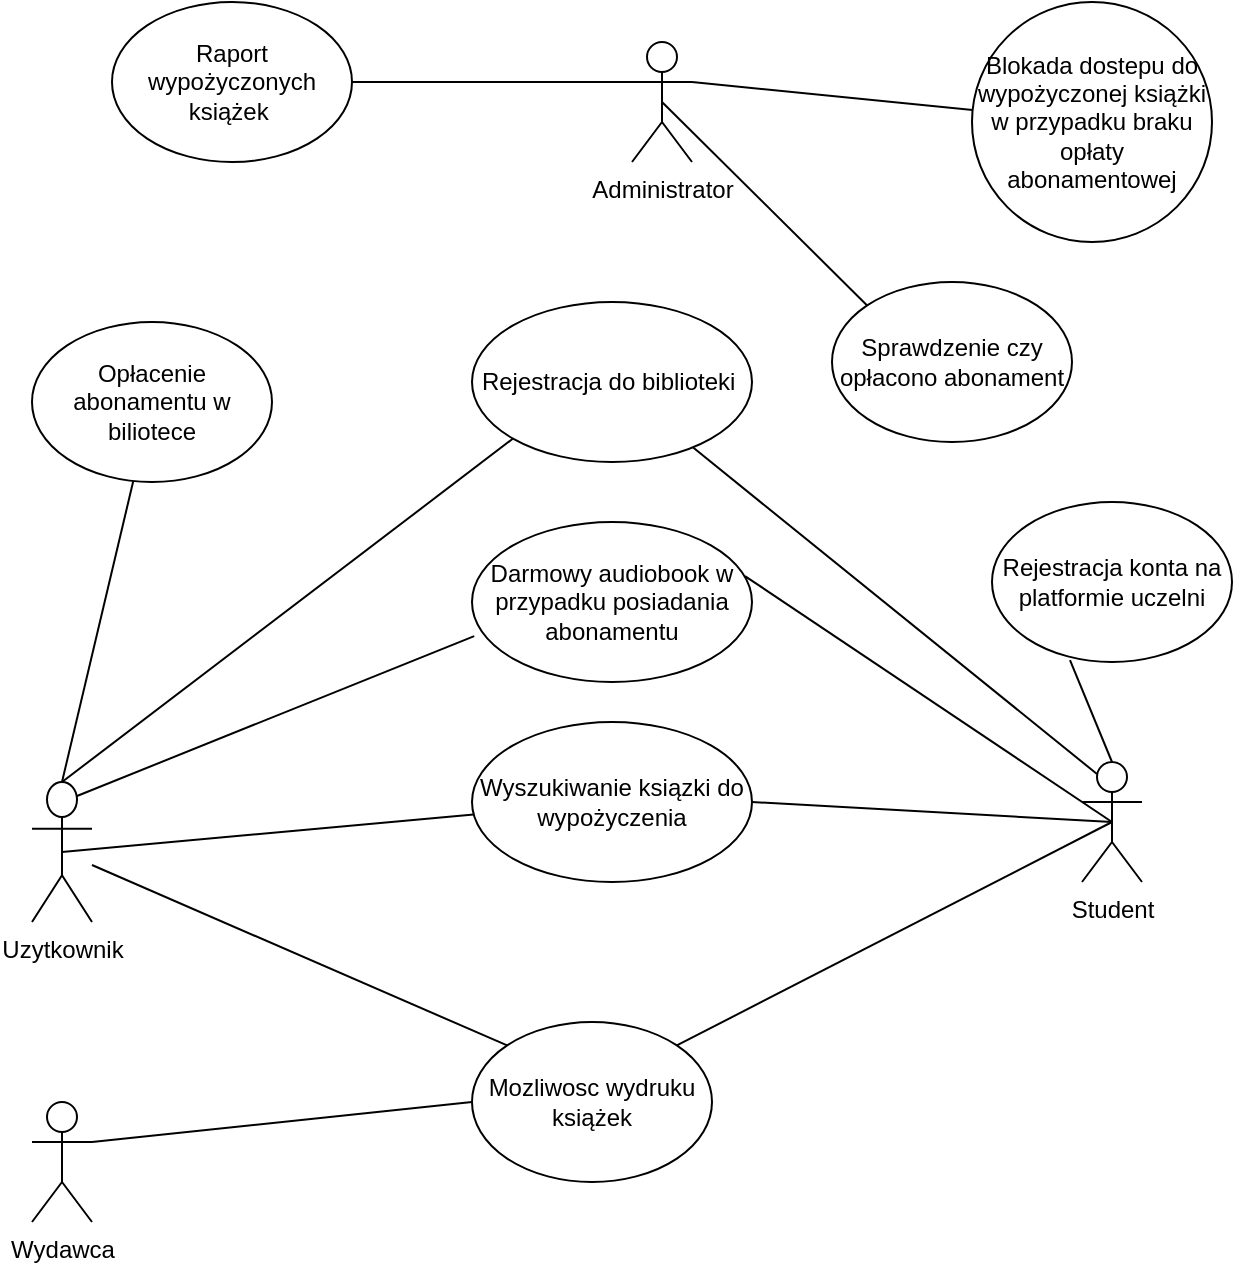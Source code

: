 <mxfile type="github" version="12.4.8">
  <diagram id="JpY-o0PITdAoKF5fVC9k" name="Page-1">
    <mxGraphModel grid="1" shadow="0" math="0" pageHeight="1169" pageWidth="827" pageScale="1" page="1" fold="1" arrows="1" connect="1" tooltips="1" guides="1" gridSize="10" dy="792" dx="1422">
      <root>
        <mxCell id="0"/>
        <mxCell id="1" parent="0"/>
        <mxCell id="p5PJqFb7InPjV_F6De8t-1" value="Uzytkownik" parent="1" vertex="1" style="shape=umlActor;verticalLabelPosition=bottom;labelBackgroundColor=#ffffff;verticalAlign=top;html=1;outlineConnect=0;">
          <mxGeometry as="geometry" height="70" width="30" y="400" x="140"/>
        </mxCell>
        <mxCell id="p5PJqFb7InPjV_F6De8t-5" value="Administrator" parent="1" vertex="1" style="shape=umlActor;verticalLabelPosition=bottom;labelBackgroundColor=#ffffff;verticalAlign=top;html=1;outlineConnect=0;">
          <mxGeometry as="geometry" height="60" width="30" y="30" x="440"/>
        </mxCell>
        <mxCell id="p5PJqFb7InPjV_F6De8t-6" value="Rejestracja do biblioteki&amp;nbsp;" parent="1" vertex="1" style="ellipse;whiteSpace=wrap;html=1;">
          <mxGeometry as="geometry" height="80" width="140" y="160" x="360"/>
        </mxCell>
        <mxCell id="p5PJqFb7InPjV_F6De8t-7" value="Opłacenie abonamentu w biliotece" parent="1" vertex="1" style="ellipse;whiteSpace=wrap;html=1;">
          <mxGeometry as="geometry" height="80" width="120" y="170" x="140"/>
        </mxCell>
        <mxCell id="p5PJqFb7InPjV_F6De8t-8" value="Sprawdzenie czy opłacono abonament" parent="1" vertex="1" style="ellipse;whiteSpace=wrap;html=1;">
          <mxGeometry as="geometry" height="80" width="120" y="150" x="540"/>
        </mxCell>
        <mxCell id="p5PJqFb7InPjV_F6De8t-16" value="Blokada dostepu do wypożyczonej książki w przypadku braku opłaty abonamentowej" parent="1" vertex="1" style="ellipse;whiteSpace=wrap;html=1;">
          <mxGeometry as="geometry" height="120" width="120" y="10" x="610"/>
        </mxCell>
        <mxCell id="p5PJqFb7InPjV_F6De8t-25" value="Student" parent="1" vertex="1" style="shape=umlActor;verticalLabelPosition=bottom;labelBackgroundColor=#ffffff;verticalAlign=top;html=1;outlineConnect=0;">
          <mxGeometry as="geometry" height="60" width="30" y="390" x="665"/>
        </mxCell>
        <mxCell id="p5PJqFb7InPjV_F6De8t-28" value="Wyszukiwanie ksiązki do wypożyczenia" parent="1" vertex="1" style="ellipse;whiteSpace=wrap;html=1;">
          <mxGeometry as="geometry" height="80" width="140" y="370" x="360"/>
        </mxCell>
        <mxCell id="p5PJqFb7InPjV_F6De8t-30" value="Darmowy audiobook w przypadku posiadania abonamentu" parent="1" vertex="1" style="ellipse;whiteSpace=wrap;html=1;">
          <mxGeometry as="geometry" height="80" width="140" y="270" x="360"/>
        </mxCell>
        <mxCell id="p5PJqFb7InPjV_F6De8t-34" value="Mozliwosc wydruku książek" parent="1" vertex="1" style="ellipse;whiteSpace=wrap;html=1;">
          <mxGeometry as="geometry" height="80" width="120" y="520" x="360"/>
        </mxCell>
        <mxCell id="p5PJqFb7InPjV_F6De8t-39" value="Wydawca" parent="1" vertex="1" style="shape=umlActor;verticalLabelPosition=bottom;labelBackgroundColor=#ffffff;verticalAlign=top;html=1;outlineConnect=0;">
          <mxGeometry as="geometry" height="60" width="30" y="560" x="140"/>
        </mxCell>
        <mxCell id="p5PJqFb7InPjV_F6De8t-42" value="Rejestracja konta na platformie uczelni" parent="1" vertex="1" style="ellipse;whiteSpace=wrap;html=1;">
          <mxGeometry as="geometry" height="80" width="120" y="260" x="620"/>
        </mxCell>
        <mxCell id="p5PJqFb7InPjV_F6De8t-45" value="Raport wypożyczonych książek&amp;nbsp;" parent="1" vertex="1" style="ellipse;whiteSpace=wrap;html=1;">
          <mxGeometry as="geometry" height="80" width="120" y="10" x="180"/>
        </mxCell>
        <mxCell id="p5PJqFb7InPjV_F6De8t-50" value="" parent="1" style="endArrow=none;html=1;exitX=1;exitY=0.5;exitDx=0;exitDy=0;entryX=0;entryY=0.333;entryDx=0;entryDy=0;entryPerimeter=0;" edge="1" target="p5PJqFb7InPjV_F6De8t-5" source="p5PJqFb7InPjV_F6De8t-45">
          <mxGeometry as="geometry" height="50" width="50" relative="1">
            <mxPoint as="sourcePoint" y="50" x="320"/>
            <mxPoint as="targetPoint" x="370"/>
          </mxGeometry>
        </mxCell>
        <mxCell id="p5PJqFb7InPjV_F6De8t-51" value="" parent="1" style="endArrow=none;html=1;exitX=0.5;exitY=0.5;exitDx=0;exitDy=0;exitPerimeter=0;entryX=0;entryY=0;entryDx=0;entryDy=0;" edge="1" target="p5PJqFb7InPjV_F6De8t-8" source="p5PJqFb7InPjV_F6De8t-5">
          <mxGeometry as="geometry" height="50" width="50" relative="1">
            <mxPoint as="sourcePoint" y="60" x="510"/>
            <mxPoint as="targetPoint" y="10" x="560"/>
          </mxGeometry>
        </mxCell>
        <mxCell id="p5PJqFb7InPjV_F6De8t-55" value="" parent="1" style="endArrow=none;html=1;exitX=0.5;exitY=0;exitDx=0;exitDy=0;exitPerimeter=0;" edge="1" target="p5PJqFb7InPjV_F6De8t-7" source="p5PJqFb7InPjV_F6De8t-1">
          <mxGeometry as="geometry" height="50" width="50" relative="1">
            <mxPoint as="sourcePoint" y="440" x="190"/>
            <mxPoint as="targetPoint" y="390" x="240"/>
          </mxGeometry>
        </mxCell>
        <mxCell id="p5PJqFb7InPjV_F6De8t-56" value="" parent="1" style="endArrow=none;html=1;entryX=0.325;entryY=0.988;entryDx=0;entryDy=0;entryPerimeter=0;exitX=0.5;exitY=0;exitDx=0;exitDy=0;exitPerimeter=0;" edge="1" target="p5PJqFb7InPjV_F6De8t-42" source="p5PJqFb7InPjV_F6De8t-25">
          <mxGeometry as="geometry" height="50" width="50" relative="1">
            <mxPoint as="sourcePoint" y="400" x="590"/>
            <mxPoint as="targetPoint" y="350" x="640"/>
          </mxGeometry>
        </mxCell>
        <mxCell id="p5PJqFb7InPjV_F6De8t-57" value="" parent="1" style="endArrow=none;html=1;entryX=0;entryY=0;entryDx=0;entryDy=0;" edge="1" target="p5PJqFb7InPjV_F6De8t-34" source="p5PJqFb7InPjV_F6De8t-1">
          <mxGeometry as="geometry" height="50" width="50" relative="1">
            <mxPoint as="sourcePoint" y="460" x="190"/>
            <mxPoint as="targetPoint" y="460" x="280"/>
          </mxGeometry>
        </mxCell>
        <mxCell id="p5PJqFb7InPjV_F6De8t-58" value="" parent="1" style="endArrow=none;html=1;entryX=1;entryY=0.333;entryDx=0;entryDy=0;entryPerimeter=0;" edge="1" target="p5PJqFb7InPjV_F6De8t-5" source="p5PJqFb7InPjV_F6De8t-16">
          <mxGeometry as="geometry" height="50" width="50" relative="1">
            <mxPoint as="sourcePoint" y="290" x="550"/>
            <mxPoint as="targetPoint" y="40" x="500"/>
          </mxGeometry>
        </mxCell>
        <mxCell id="p5PJqFb7InPjV_F6De8t-59" value="" parent="1" style="endArrow=none;html=1;exitX=0.5;exitY=0;exitDx=0;exitDy=0;exitPerimeter=0;entryX=0;entryY=1;entryDx=0;entryDy=0;" edge="1" target="p5PJqFb7InPjV_F6De8t-6" source="p5PJqFb7InPjV_F6De8t-1">
          <mxGeometry as="geometry" height="50" width="50" relative="1">
            <mxPoint as="sourcePoint" y="200" x="760"/>
            <mxPoint as="targetPoint" y="160" x="700"/>
            <Array as="points"/>
          </mxGeometry>
        </mxCell>
        <mxCell id="p5PJqFb7InPjV_F6De8t-60" value="" parent="1" style="endArrow=none;html=1;entryX=0.5;entryY=0.5;entryDx=0;entryDy=0;entryPerimeter=0;exitX=0.975;exitY=0.338;exitDx=0;exitDy=0;exitPerimeter=0;" edge="1" target="p5PJqFb7InPjV_F6De8t-25" source="p5PJqFb7InPjV_F6De8t-30">
          <mxGeometry as="geometry" height="50" width="50" relative="1">
            <mxPoint as="sourcePoint" y="550" x="670"/>
            <mxPoint as="targetPoint" y="500" x="720"/>
          </mxGeometry>
        </mxCell>
        <mxCell id="p5PJqFb7InPjV_F6De8t-61" value="" parent="1" style="endArrow=none;html=1;entryX=1;entryY=0.5;entryDx=0;entryDy=0;exitX=0.5;exitY=0.5;exitDx=0;exitDy=0;exitPerimeter=0;" edge="1" target="p5PJqFb7InPjV_F6De8t-28" source="p5PJqFb7InPjV_F6De8t-25">
          <mxGeometry as="geometry" height="50" width="50" relative="1">
            <mxPoint as="sourcePoint" y="420" x="670"/>
            <mxPoint as="targetPoint" y="650" x="570"/>
            <Array as="points"/>
          </mxGeometry>
        </mxCell>
        <mxCell id="p5PJqFb7InPjV_F6De8t-62" value="" parent="1" style="endArrow=none;html=1;entryX=0.5;entryY=0.5;entryDx=0;entryDy=0;entryPerimeter=0;exitX=1;exitY=0;exitDx=0;exitDy=0;" edge="1" target="p5PJqFb7InPjV_F6De8t-25" source="p5PJqFb7InPjV_F6De8t-34">
          <mxGeometry as="geometry" height="50" width="50" relative="1">
            <mxPoint as="sourcePoint" y="690" x="310"/>
            <mxPoint as="targetPoint" y="640" x="360"/>
          </mxGeometry>
        </mxCell>
        <mxCell id="p5PJqFb7InPjV_F6De8t-63" value="" parent="1" style="endArrow=none;html=1;exitX=0.5;exitY=0.5;exitDx=0;exitDy=0;exitPerimeter=0;" edge="1" target="p5PJqFb7InPjV_F6De8t-28" source="p5PJqFb7InPjV_F6De8t-1">
          <mxGeometry as="geometry" height="50" width="50" relative="1">
            <mxPoint as="sourcePoint" y="490" x="230"/>
            <mxPoint as="targetPoint" y="440" x="280"/>
          </mxGeometry>
        </mxCell>
        <mxCell id="p5PJqFb7InPjV_F6De8t-66" value="" parent="1" style="endArrow=none;html=1;exitX=1;exitY=0.333;exitDx=0;exitDy=0;exitPerimeter=0;entryX=0;entryY=0.5;entryDx=0;entryDy=0;" edge="1" target="p5PJqFb7InPjV_F6De8t-34" source="p5PJqFb7InPjV_F6De8t-39">
          <mxGeometry as="geometry" height="50" width="50" relative="1">
            <mxPoint as="sourcePoint" y="620" x="200"/>
            <mxPoint as="targetPoint" y="570" x="250"/>
          </mxGeometry>
        </mxCell>
        <mxCell id="p5PJqFb7InPjV_F6De8t-67" value="" parent="1" style="endArrow=none;html=1;exitX=0.25;exitY=0.1;exitDx=0;exitDy=0;exitPerimeter=0;" edge="1" target="p5PJqFb7InPjV_F6De8t-6" source="p5PJqFb7InPjV_F6De8t-25">
          <mxGeometry as="geometry" height="50" width="50" relative="1">
            <mxPoint as="sourcePoint" y="150" x="330"/>
            <mxPoint as="targetPoint" y="100" x="380"/>
          </mxGeometry>
        </mxCell>
        <mxCell id="gud77Om1e9LKqNurm7Xz-2" value="" parent="1" style="endArrow=none;html=1;exitX=0.75;exitY=0.1;exitDx=0;exitDy=0;exitPerimeter=0;entryX=0.008;entryY=0.713;entryDx=0;entryDy=0;entryPerimeter=0;" edge="1" target="p5PJqFb7InPjV_F6De8t-30" source="p5PJqFb7InPjV_F6De8t-1">
          <mxGeometry as="geometry" height="50" width="50" relative="1">
            <mxPoint as="sourcePoint" y="410" x="230"/>
            <mxPoint as="targetPoint" y="360" x="280"/>
          </mxGeometry>
        </mxCell>
      </root>
    </mxGraphModel>
  </diagram>
</mxfile>
